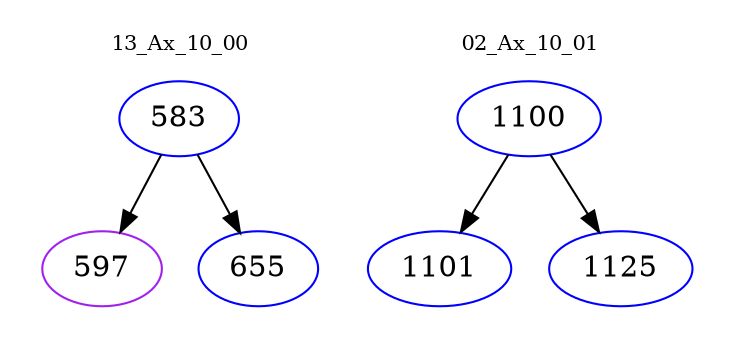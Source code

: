 digraph{
subgraph cluster_0 {
color = white
label = "13_Ax_10_00";
fontsize=10;
T0_583 [label="583", color="blue"]
T0_583 -> T0_597 [color="black"]
T0_597 [label="597", color="purple"]
T0_583 -> T0_655 [color="black"]
T0_655 [label="655", color="blue"]
}
subgraph cluster_1 {
color = white
label = "02_Ax_10_01";
fontsize=10;
T1_1100 [label="1100", color="blue"]
T1_1100 -> T1_1101 [color="black"]
T1_1101 [label="1101", color="blue"]
T1_1100 -> T1_1125 [color="black"]
T1_1125 [label="1125", color="blue"]
}
}
